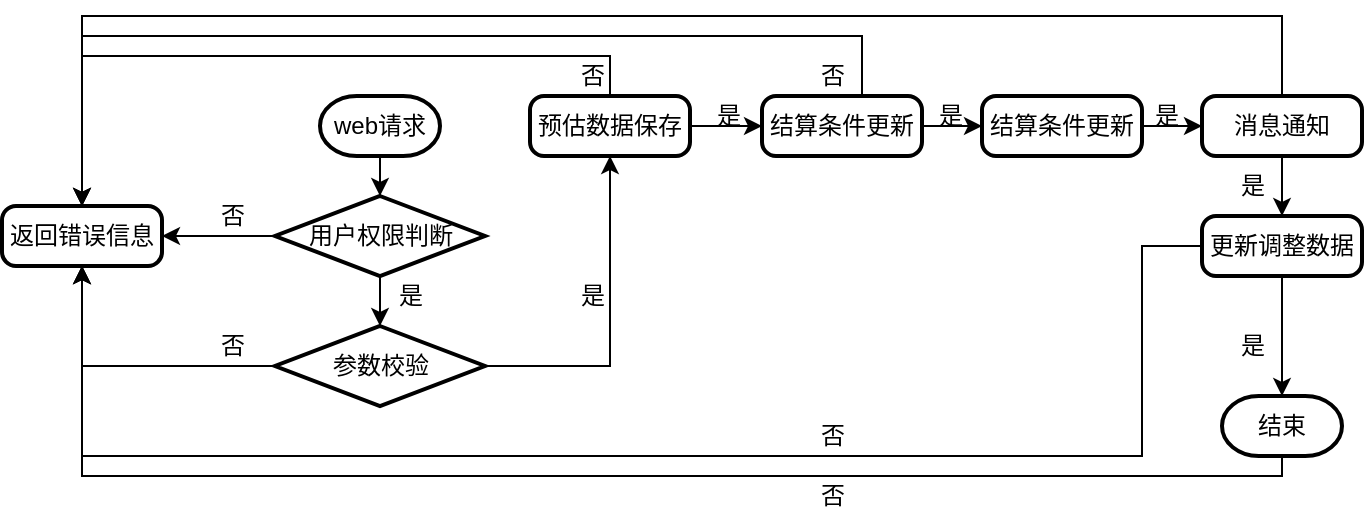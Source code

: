 <mxfile version="18.1.3" type="github">
  <diagram id="C5RBs43oDa-KdzZeNtuy" name="Page-1">
    <mxGraphModel dx="1422" dy="762" grid="1" gridSize="10" guides="1" tooltips="1" connect="1" arrows="1" fold="1" page="1" pageScale="1" pageWidth="827" pageHeight="1169" math="0" shadow="0">
      <root>
        <mxCell id="WIyWlLk6GJQsqaUBKTNV-0" />
        <mxCell id="WIyWlLk6GJQsqaUBKTNV-1" parent="WIyWlLk6GJQsqaUBKTNV-0" />
        <mxCell id="TPgte94LVAZeyKmqPWvF-0" value="返回错误信息" style="rounded=1;whiteSpace=wrap;html=1;absoluteArcSize=1;arcSize=14;strokeWidth=2;" vertex="1" parent="WIyWlLk6GJQsqaUBKTNV-1">
          <mxGeometry x="20" y="165" width="80" height="30" as="geometry" />
        </mxCell>
        <mxCell id="TPgte94LVAZeyKmqPWvF-3" value="" style="edgeStyle=orthogonalEdgeStyle;rounded=0;orthogonalLoop=1;jettySize=auto;html=1;" edge="1" parent="WIyWlLk6GJQsqaUBKTNV-1" source="TPgte94LVAZeyKmqPWvF-1" target="TPgte94LVAZeyKmqPWvF-2">
          <mxGeometry relative="1" as="geometry" />
        </mxCell>
        <mxCell id="TPgte94LVAZeyKmqPWvF-1" value="web请求" style="strokeWidth=2;html=1;shape=mxgraph.flowchart.terminator;whiteSpace=wrap;" vertex="1" parent="WIyWlLk6GJQsqaUBKTNV-1">
          <mxGeometry x="179" y="110" width="60" height="30" as="geometry" />
        </mxCell>
        <mxCell id="TPgte94LVAZeyKmqPWvF-4" value="" style="edgeStyle=orthogonalEdgeStyle;rounded=0;orthogonalLoop=1;jettySize=auto;html=1;" edge="1" parent="WIyWlLk6GJQsqaUBKTNV-1" source="TPgte94LVAZeyKmqPWvF-2" target="TPgte94LVAZeyKmqPWvF-0">
          <mxGeometry relative="1" as="geometry" />
        </mxCell>
        <mxCell id="TPgte94LVAZeyKmqPWvF-9" value="" style="edgeStyle=orthogonalEdgeStyle;rounded=0;orthogonalLoop=1;jettySize=auto;html=1;" edge="1" parent="WIyWlLk6GJQsqaUBKTNV-1" source="TPgte94LVAZeyKmqPWvF-2" target="TPgte94LVAZeyKmqPWvF-7">
          <mxGeometry relative="1" as="geometry" />
        </mxCell>
        <mxCell id="TPgte94LVAZeyKmqPWvF-2" value="用户权限判断" style="strokeWidth=2;html=1;shape=mxgraph.flowchart.decision;whiteSpace=wrap;" vertex="1" parent="WIyWlLk6GJQsqaUBKTNV-1">
          <mxGeometry x="156.5" y="160" width="105" height="40" as="geometry" />
        </mxCell>
        <mxCell id="TPgte94LVAZeyKmqPWvF-6" value="否" style="text;html=1;align=center;verticalAlign=middle;resizable=0;points=[];autosize=1;strokeColor=none;fillColor=none;" vertex="1" parent="WIyWlLk6GJQsqaUBKTNV-1">
          <mxGeometry x="120" y="160" width="30" height="20" as="geometry" />
        </mxCell>
        <mxCell id="TPgte94LVAZeyKmqPWvF-10" value="" style="edgeStyle=orthogonalEdgeStyle;rounded=0;orthogonalLoop=1;jettySize=auto;html=1;" edge="1" parent="WIyWlLk6GJQsqaUBKTNV-1" source="TPgte94LVAZeyKmqPWvF-7" target="TPgte94LVAZeyKmqPWvF-0">
          <mxGeometry relative="1" as="geometry" />
        </mxCell>
        <mxCell id="TPgte94LVAZeyKmqPWvF-18" style="edgeStyle=orthogonalEdgeStyle;rounded=0;orthogonalLoop=1;jettySize=auto;html=1;exitX=1;exitY=0.5;exitDx=0;exitDy=0;exitPerimeter=0;entryX=0.5;entryY=1;entryDx=0;entryDy=0;" edge="1" parent="WIyWlLk6GJQsqaUBKTNV-1" source="TPgte94LVAZeyKmqPWvF-7" target="TPgte94LVAZeyKmqPWvF-13">
          <mxGeometry relative="1" as="geometry" />
        </mxCell>
        <mxCell id="TPgte94LVAZeyKmqPWvF-7" value="参数校验" style="strokeWidth=2;html=1;shape=mxgraph.flowchart.decision;whiteSpace=wrap;" vertex="1" parent="WIyWlLk6GJQsqaUBKTNV-1">
          <mxGeometry x="156.5" y="225" width="105" height="40" as="geometry" />
        </mxCell>
        <mxCell id="TPgte94LVAZeyKmqPWvF-11" value="否" style="text;html=1;align=center;verticalAlign=middle;resizable=0;points=[];autosize=1;strokeColor=none;fillColor=none;" vertex="1" parent="WIyWlLk6GJQsqaUBKTNV-1">
          <mxGeometry x="120" y="225" width="30" height="20" as="geometry" />
        </mxCell>
        <mxCell id="TPgte94LVAZeyKmqPWvF-12" value="是" style="text;html=1;align=center;verticalAlign=middle;resizable=0;points=[];autosize=1;strokeColor=none;fillColor=none;" vertex="1" parent="WIyWlLk6GJQsqaUBKTNV-1">
          <mxGeometry x="209" y="200" width="30" height="20" as="geometry" />
        </mxCell>
        <mxCell id="TPgte94LVAZeyKmqPWvF-21" style="edgeStyle=orthogonalEdgeStyle;rounded=0;orthogonalLoop=1;jettySize=auto;html=1;exitX=0.5;exitY=0;exitDx=0;exitDy=0;entryX=0.5;entryY=0;entryDx=0;entryDy=0;" edge="1" parent="WIyWlLk6GJQsqaUBKTNV-1" source="TPgte94LVAZeyKmqPWvF-13" target="TPgte94LVAZeyKmqPWvF-0">
          <mxGeometry relative="1" as="geometry">
            <mxPoint x="60" y="160" as="targetPoint" />
            <Array as="points">
              <mxPoint x="324" y="90" />
              <mxPoint x="60" y="90" />
            </Array>
          </mxGeometry>
        </mxCell>
        <mxCell id="TPgte94LVAZeyKmqPWvF-23" value="" style="edgeStyle=orthogonalEdgeStyle;rounded=0;orthogonalLoop=1;jettySize=auto;html=1;" edge="1" parent="WIyWlLk6GJQsqaUBKTNV-1" source="TPgte94LVAZeyKmqPWvF-13" target="TPgte94LVAZeyKmqPWvF-22">
          <mxGeometry relative="1" as="geometry" />
        </mxCell>
        <mxCell id="TPgte94LVAZeyKmqPWvF-13" value="预估数据保存" style="rounded=1;whiteSpace=wrap;html=1;absoluteArcSize=1;arcSize=14;strokeWidth=2;" vertex="1" parent="WIyWlLk6GJQsqaUBKTNV-1">
          <mxGeometry x="284" y="110" width="80" height="30" as="geometry" />
        </mxCell>
        <mxCell id="TPgte94LVAZeyKmqPWvF-17" value="是" style="text;html=1;align=center;verticalAlign=middle;resizable=0;points=[];autosize=1;strokeColor=none;fillColor=none;" vertex="1" parent="WIyWlLk6GJQsqaUBKTNV-1">
          <mxGeometry x="300" y="200" width="30" height="20" as="geometry" />
        </mxCell>
        <mxCell id="TPgte94LVAZeyKmqPWvF-16" value="否" style="text;html=1;align=center;verticalAlign=middle;resizable=0;points=[];autosize=1;strokeColor=none;fillColor=none;" vertex="1" parent="WIyWlLk6GJQsqaUBKTNV-1">
          <mxGeometry x="420" y="90" width="30" height="20" as="geometry" />
        </mxCell>
        <mxCell id="TPgte94LVAZeyKmqPWvF-28" style="edgeStyle=orthogonalEdgeStyle;rounded=0;orthogonalLoop=1;jettySize=auto;html=1;exitX=0.5;exitY=0;exitDx=0;exitDy=0;entryX=0.5;entryY=0;entryDx=0;entryDy=0;" edge="1" parent="WIyWlLk6GJQsqaUBKTNV-1" source="TPgte94LVAZeyKmqPWvF-22" target="TPgte94LVAZeyKmqPWvF-0">
          <mxGeometry relative="1" as="geometry">
            <Array as="points">
              <mxPoint x="450" y="110" />
              <mxPoint x="450" y="80" />
              <mxPoint x="60" y="80" />
            </Array>
          </mxGeometry>
        </mxCell>
        <mxCell id="TPgte94LVAZeyKmqPWvF-31" value="" style="edgeStyle=orthogonalEdgeStyle;rounded=0;orthogonalLoop=1;jettySize=auto;html=1;" edge="1" parent="WIyWlLk6GJQsqaUBKTNV-1" source="TPgte94LVAZeyKmqPWvF-22" target="TPgte94LVAZeyKmqPWvF-30">
          <mxGeometry relative="1" as="geometry" />
        </mxCell>
        <mxCell id="TPgte94LVAZeyKmqPWvF-22" value="结算条件更新" style="rounded=1;whiteSpace=wrap;html=1;absoluteArcSize=1;arcSize=14;strokeWidth=2;" vertex="1" parent="WIyWlLk6GJQsqaUBKTNV-1">
          <mxGeometry x="400" y="110" width="80" height="30" as="geometry" />
        </mxCell>
        <mxCell id="TPgte94LVAZeyKmqPWvF-24" value="是" style="text;html=1;align=center;verticalAlign=middle;resizable=0;points=[];autosize=1;strokeColor=none;fillColor=none;" vertex="1" parent="WIyWlLk6GJQsqaUBKTNV-1">
          <mxGeometry x="368" y="110" width="30" height="20" as="geometry" />
        </mxCell>
        <mxCell id="TPgte94LVAZeyKmqPWvF-29" value="否" style="text;html=1;align=center;verticalAlign=middle;resizable=0;points=[];autosize=1;strokeColor=none;fillColor=none;" vertex="1" parent="WIyWlLk6GJQsqaUBKTNV-1">
          <mxGeometry x="300" y="90" width="30" height="20" as="geometry" />
        </mxCell>
        <mxCell id="TPgte94LVAZeyKmqPWvF-34" value="" style="edgeStyle=orthogonalEdgeStyle;rounded=0;orthogonalLoop=1;jettySize=auto;html=1;" edge="1" parent="WIyWlLk6GJQsqaUBKTNV-1" source="TPgte94LVAZeyKmqPWvF-30" target="TPgte94LVAZeyKmqPWvF-33">
          <mxGeometry relative="1" as="geometry" />
        </mxCell>
        <mxCell id="TPgte94LVAZeyKmqPWvF-30" value="结算条件更新" style="rounded=1;whiteSpace=wrap;html=1;absoluteArcSize=1;arcSize=14;strokeWidth=2;" vertex="1" parent="WIyWlLk6GJQsqaUBKTNV-1">
          <mxGeometry x="510" y="110" width="80" height="30" as="geometry" />
        </mxCell>
        <mxCell id="TPgte94LVAZeyKmqPWvF-32" value="是" style="text;html=1;align=center;verticalAlign=middle;resizable=0;points=[];autosize=1;strokeColor=none;fillColor=none;" vertex="1" parent="WIyWlLk6GJQsqaUBKTNV-1">
          <mxGeometry x="479" y="110" width="30" height="20" as="geometry" />
        </mxCell>
        <mxCell id="TPgte94LVAZeyKmqPWvF-38" style="edgeStyle=orthogonalEdgeStyle;rounded=0;orthogonalLoop=1;jettySize=auto;html=1;exitX=0.5;exitY=0;exitDx=0;exitDy=0;entryX=0.5;entryY=0;entryDx=0;entryDy=0;" edge="1" parent="WIyWlLk6GJQsqaUBKTNV-1" source="TPgte94LVAZeyKmqPWvF-33" target="TPgte94LVAZeyKmqPWvF-0">
          <mxGeometry relative="1" as="geometry">
            <Array as="points">
              <mxPoint x="660" y="70" />
              <mxPoint x="60" y="70" />
            </Array>
          </mxGeometry>
        </mxCell>
        <mxCell id="TPgte94LVAZeyKmqPWvF-41" value="" style="edgeStyle=orthogonalEdgeStyle;rounded=0;orthogonalLoop=1;jettySize=auto;html=1;" edge="1" parent="WIyWlLk6GJQsqaUBKTNV-1" source="TPgte94LVAZeyKmqPWvF-33" target="TPgte94LVAZeyKmqPWvF-40">
          <mxGeometry relative="1" as="geometry" />
        </mxCell>
        <mxCell id="TPgte94LVAZeyKmqPWvF-33" value="消息通知" style="rounded=1;whiteSpace=wrap;html=1;absoluteArcSize=1;arcSize=14;strokeWidth=2;" vertex="1" parent="WIyWlLk6GJQsqaUBKTNV-1">
          <mxGeometry x="620" y="110" width="80" height="30" as="geometry" />
        </mxCell>
        <mxCell id="TPgte94LVAZeyKmqPWvF-35" value="是" style="text;html=1;align=center;verticalAlign=middle;resizable=0;points=[];autosize=1;strokeColor=none;fillColor=none;" vertex="1" parent="WIyWlLk6GJQsqaUBKTNV-1">
          <mxGeometry x="587" y="110" width="30" height="20" as="geometry" />
        </mxCell>
        <mxCell id="TPgte94LVAZeyKmqPWvF-43" style="edgeStyle=orthogonalEdgeStyle;rounded=0;orthogonalLoop=1;jettySize=auto;html=1;exitX=0;exitY=0.5;exitDx=0;exitDy=0;entryX=0.5;entryY=1;entryDx=0;entryDy=0;" edge="1" parent="WIyWlLk6GJQsqaUBKTNV-1" source="TPgte94LVAZeyKmqPWvF-40" target="TPgte94LVAZeyKmqPWvF-0">
          <mxGeometry relative="1" as="geometry">
            <Array as="points">
              <mxPoint x="590" y="185" />
              <mxPoint x="590" y="290" />
              <mxPoint x="60" y="290" />
            </Array>
          </mxGeometry>
        </mxCell>
        <mxCell id="TPgte94LVAZeyKmqPWvF-46" value="" style="edgeStyle=orthogonalEdgeStyle;rounded=0;orthogonalLoop=1;jettySize=auto;html=1;" edge="1" parent="WIyWlLk6GJQsqaUBKTNV-1" source="TPgte94LVAZeyKmqPWvF-40" target="TPgte94LVAZeyKmqPWvF-45">
          <mxGeometry relative="1" as="geometry" />
        </mxCell>
        <mxCell id="TPgte94LVAZeyKmqPWvF-40" value="更新调整数据" style="rounded=1;whiteSpace=wrap;html=1;absoluteArcSize=1;arcSize=14;strokeWidth=2;" vertex="1" parent="WIyWlLk6GJQsqaUBKTNV-1">
          <mxGeometry x="620" y="170" width="80" height="30" as="geometry" />
        </mxCell>
        <mxCell id="TPgte94LVAZeyKmqPWvF-42" value="是" style="text;html=1;align=center;verticalAlign=middle;resizable=0;points=[];autosize=1;strokeColor=none;fillColor=none;" vertex="1" parent="WIyWlLk6GJQsqaUBKTNV-1">
          <mxGeometry x="630" y="145" width="30" height="20" as="geometry" />
        </mxCell>
        <mxCell id="TPgte94LVAZeyKmqPWvF-44" value="否" style="text;html=1;align=center;verticalAlign=middle;resizable=0;points=[];autosize=1;strokeColor=none;fillColor=none;" vertex="1" parent="WIyWlLk6GJQsqaUBKTNV-1">
          <mxGeometry x="420" y="270" width="30" height="20" as="geometry" />
        </mxCell>
        <mxCell id="TPgte94LVAZeyKmqPWvF-50" style="edgeStyle=orthogonalEdgeStyle;rounded=0;orthogonalLoop=1;jettySize=auto;html=1;exitX=0.5;exitY=1;exitDx=0;exitDy=0;exitPerimeter=0;entryX=0.5;entryY=1;entryDx=0;entryDy=0;" edge="1" parent="WIyWlLk6GJQsqaUBKTNV-1" source="TPgte94LVAZeyKmqPWvF-45" target="TPgte94LVAZeyKmqPWvF-0">
          <mxGeometry relative="1" as="geometry">
            <Array as="points">
              <mxPoint x="660" y="300" />
              <mxPoint x="60" y="300" />
            </Array>
          </mxGeometry>
        </mxCell>
        <mxCell id="TPgte94LVAZeyKmqPWvF-45" value="结束" style="strokeWidth=2;html=1;shape=mxgraph.flowchart.terminator;whiteSpace=wrap;" vertex="1" parent="WIyWlLk6GJQsqaUBKTNV-1">
          <mxGeometry x="630" y="260" width="60" height="30" as="geometry" />
        </mxCell>
        <mxCell id="TPgte94LVAZeyKmqPWvF-48" value="是" style="text;html=1;align=center;verticalAlign=middle;resizable=0;points=[];autosize=1;strokeColor=none;fillColor=none;" vertex="1" parent="WIyWlLk6GJQsqaUBKTNV-1">
          <mxGeometry x="630" y="225" width="30" height="20" as="geometry" />
        </mxCell>
        <mxCell id="TPgte94LVAZeyKmqPWvF-39" value="否" style="text;html=1;align=center;verticalAlign=middle;resizable=0;points=[];autosize=1;strokeColor=none;fillColor=none;" vertex="1" parent="WIyWlLk6GJQsqaUBKTNV-1">
          <mxGeometry x="420" y="300" width="30" height="20" as="geometry" />
        </mxCell>
      </root>
    </mxGraphModel>
  </diagram>
</mxfile>
